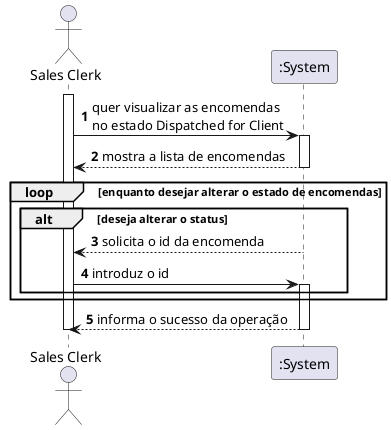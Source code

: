 @startuml

autonumber
actor "Sales Clerk" as SC

activate SC
SC -> ":System" : quer visualizar as encomendas\nno estado Dispatched for Client
activate ":System"
":System" --> SC : mostra a lista de encomendas
deactivate ":System"
loop enquanto desejar alterar o estado de encomendas
/'SC -> ":System" : Pergunta se pretende alterar o status de alguma\nencomenda para Being Delivered
activate ":System"'/
alt deseja alterar o status
":System" --> SC : solicita o id da encomenda
deactivate ":System"
SC -> ":System" : introduz o id
activate ":System"
end
end
":System" --> SC : informa o sucesso da operação
deactivate ":System"
deactivate SC

@enduml